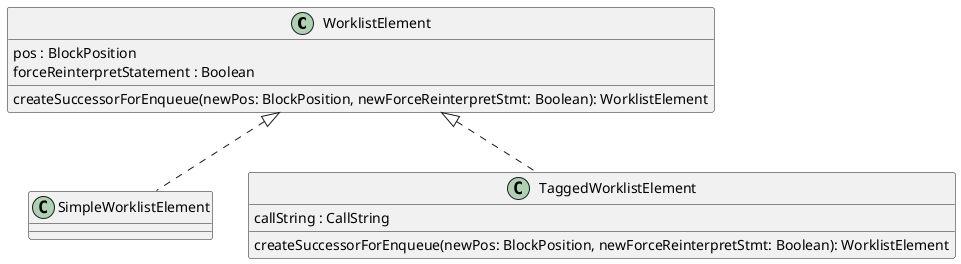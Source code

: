 @startuml

WorklistElement : pos : BlockPosition
WorklistElement : forceReinterpretStatement : Boolean
WorklistElement : createSuccessorForEnqueue(newPos: BlockPosition, newForceReinterpretStmt: Boolean): WorklistElement

WorklistElement <|.. SimpleWorklistElement
WorklistElement <|.. TaggedWorklistElement
TaggedWorklistElement : callString : CallString
TaggedWorklistElement : createSuccessorForEnqueue(newPos: BlockPosition, newForceReinterpretStmt: Boolean): WorklistElement

@enduml